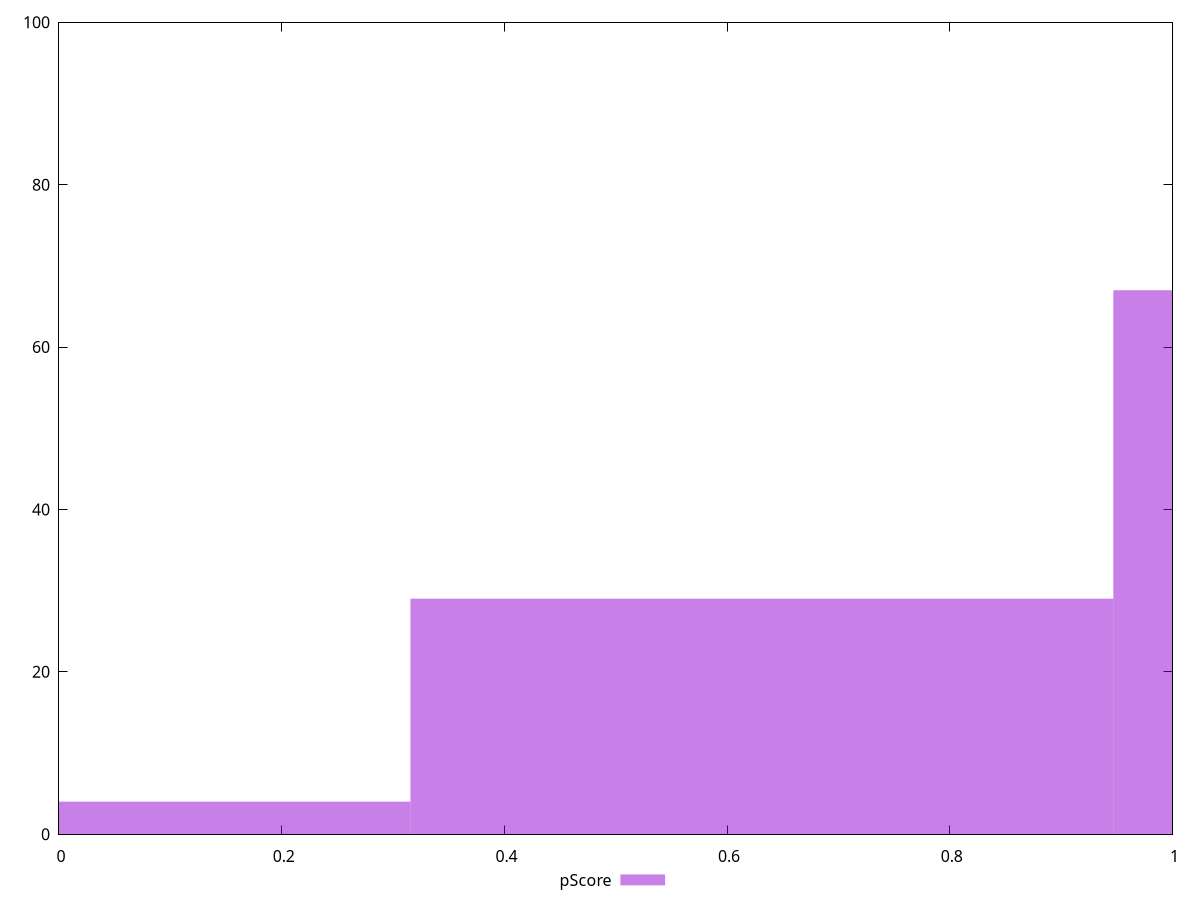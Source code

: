 reset

$pScore <<EOF
1.2624756110035045 67
0.6312378055017522 29
0 4
EOF

set key outside below
set boxwidth 0.6312378055017522
set xrange [0:1]
set yrange [0:100]
set trange [0:100]
set style fill transparent solid 0.5 noborder
set terminal svg size 640, 490 enhanced background rgb 'white'
set output "reprap/uses-rel-preload/samples/pages+cached+noexternal+nomedia+nocss+nojs/pScore/histogram.svg"

plot $pScore title "pScore" with boxes

reset

